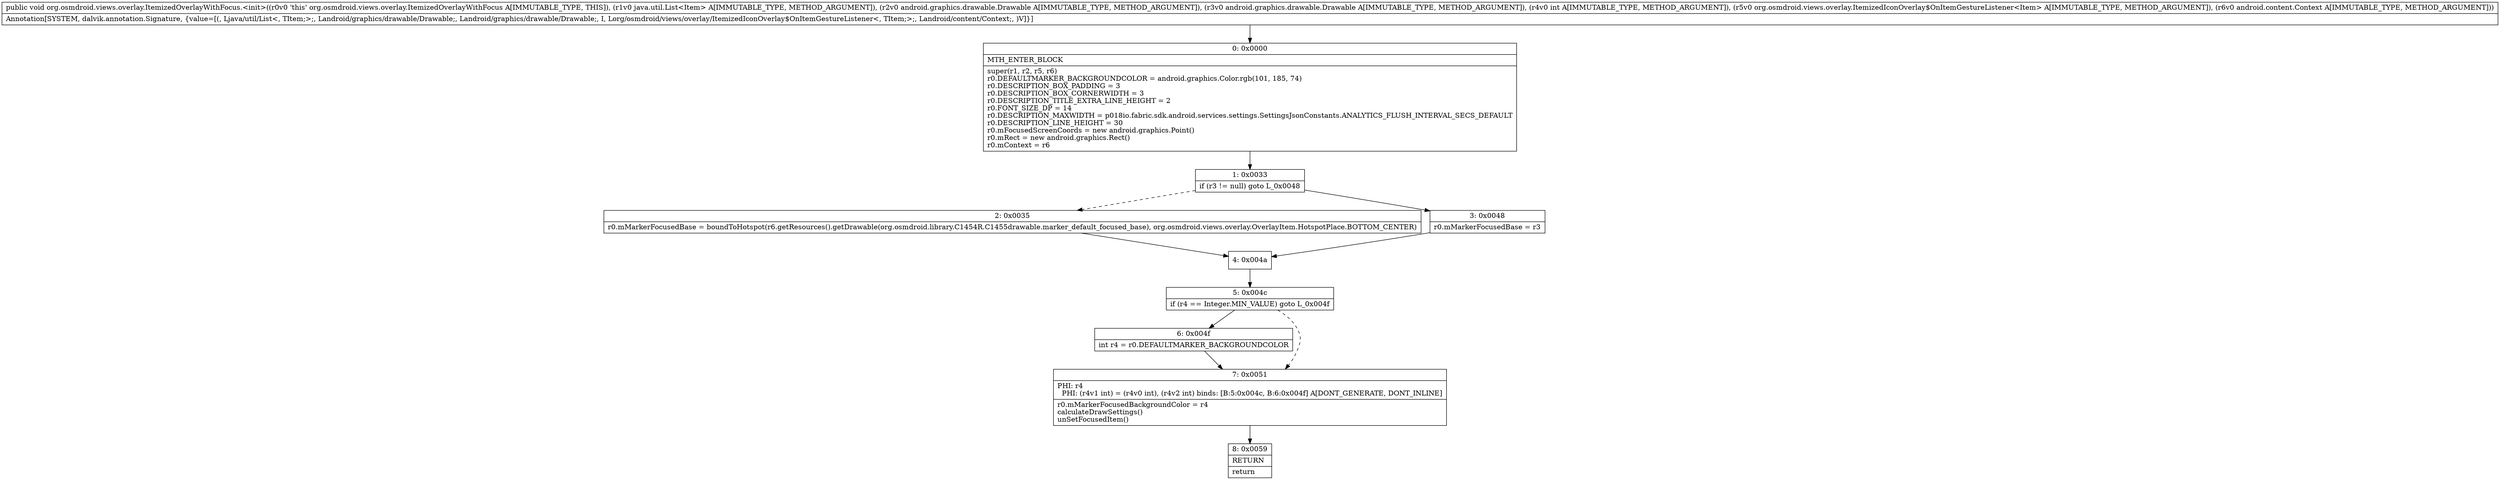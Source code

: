 digraph "CFG fororg.osmdroid.views.overlay.ItemizedOverlayWithFocus.\<init\>(Ljava\/util\/List;Landroid\/graphics\/drawable\/Drawable;Landroid\/graphics\/drawable\/Drawable;ILorg\/osmdroid\/views\/overlay\/ItemizedIconOverlay$OnItemGestureListener;Landroid\/content\/Context;)V" {
Node_0 [shape=record,label="{0\:\ 0x0000|MTH_ENTER_BLOCK\l|super(r1, r2, r5, r6)\lr0.DEFAULTMARKER_BACKGROUNDCOLOR = android.graphics.Color.rgb(101, 185, 74)\lr0.DESCRIPTION_BOX_PADDING = 3\lr0.DESCRIPTION_BOX_CORNERWIDTH = 3\lr0.DESCRIPTION_TITLE_EXTRA_LINE_HEIGHT = 2\lr0.FONT_SIZE_DP = 14\lr0.DESCRIPTION_MAXWIDTH = p018io.fabric.sdk.android.services.settings.SettingsJsonConstants.ANALYTICS_FLUSH_INTERVAL_SECS_DEFAULT\lr0.DESCRIPTION_LINE_HEIGHT = 30\lr0.mFocusedScreenCoords = new android.graphics.Point()\lr0.mRect = new android.graphics.Rect()\lr0.mContext = r6\l}"];
Node_1 [shape=record,label="{1\:\ 0x0033|if (r3 != null) goto L_0x0048\l}"];
Node_2 [shape=record,label="{2\:\ 0x0035|r0.mMarkerFocusedBase = boundToHotspot(r6.getResources().getDrawable(org.osmdroid.library.C1454R.C1455drawable.marker_default_focused_base), org.osmdroid.views.overlay.OverlayItem.HotspotPlace.BOTTOM_CENTER)\l}"];
Node_3 [shape=record,label="{3\:\ 0x0048|r0.mMarkerFocusedBase = r3\l}"];
Node_4 [shape=record,label="{4\:\ 0x004a}"];
Node_5 [shape=record,label="{5\:\ 0x004c|if (r4 == Integer.MIN_VALUE) goto L_0x004f\l}"];
Node_6 [shape=record,label="{6\:\ 0x004f|int r4 = r0.DEFAULTMARKER_BACKGROUNDCOLOR\l}"];
Node_7 [shape=record,label="{7\:\ 0x0051|PHI: r4 \l  PHI: (r4v1 int) = (r4v0 int), (r4v2 int) binds: [B:5:0x004c, B:6:0x004f] A[DONT_GENERATE, DONT_INLINE]\l|r0.mMarkerFocusedBackgroundColor = r4\lcalculateDrawSettings()\lunSetFocusedItem()\l}"];
Node_8 [shape=record,label="{8\:\ 0x0059|RETURN\l|return\l}"];
MethodNode[shape=record,label="{public void org.osmdroid.views.overlay.ItemizedOverlayWithFocus.\<init\>((r0v0 'this' org.osmdroid.views.overlay.ItemizedOverlayWithFocus A[IMMUTABLE_TYPE, THIS]), (r1v0 java.util.List\<Item\> A[IMMUTABLE_TYPE, METHOD_ARGUMENT]), (r2v0 android.graphics.drawable.Drawable A[IMMUTABLE_TYPE, METHOD_ARGUMENT]), (r3v0 android.graphics.drawable.Drawable A[IMMUTABLE_TYPE, METHOD_ARGUMENT]), (r4v0 int A[IMMUTABLE_TYPE, METHOD_ARGUMENT]), (r5v0 org.osmdroid.views.overlay.ItemizedIconOverlay$OnItemGestureListener\<Item\> A[IMMUTABLE_TYPE, METHOD_ARGUMENT]), (r6v0 android.content.Context A[IMMUTABLE_TYPE, METHOD_ARGUMENT]))  | Annotation[SYSTEM, dalvik.annotation.Signature, \{value=[(, Ljava\/util\/List\<, TItem;\>;, Landroid\/graphics\/drawable\/Drawable;, Landroid\/graphics\/drawable\/Drawable;, I, Lorg\/osmdroid\/views\/overlay\/ItemizedIconOverlay$OnItemGestureListener\<, TItem;\>;, Landroid\/content\/Context;, )V]\}]\l}"];
MethodNode -> Node_0;
Node_0 -> Node_1;
Node_1 -> Node_2[style=dashed];
Node_1 -> Node_3;
Node_2 -> Node_4;
Node_3 -> Node_4;
Node_4 -> Node_5;
Node_5 -> Node_6;
Node_5 -> Node_7[style=dashed];
Node_6 -> Node_7;
Node_7 -> Node_8;
}

